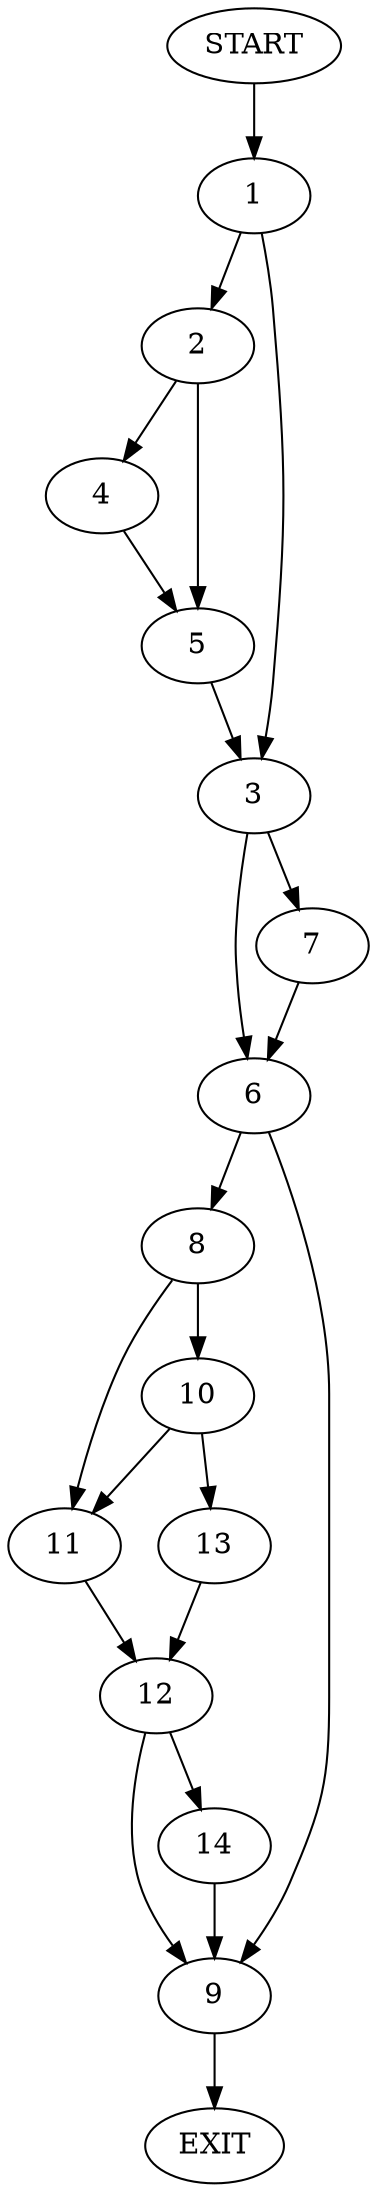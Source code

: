 digraph {
0 [label="START"]
15 [label="EXIT"]
0 -> 1
1 -> 2
1 -> 3
2 -> 4
2 -> 5
3 -> 6
3 -> 7
4 -> 5
5 -> 3
7 -> 6
6 -> 8
6 -> 9
8 -> 10
8 -> 11
9 -> 15
11 -> 12
10 -> 13
10 -> 11
13 -> 12
12 -> 14
12 -> 9
14 -> 9
}
